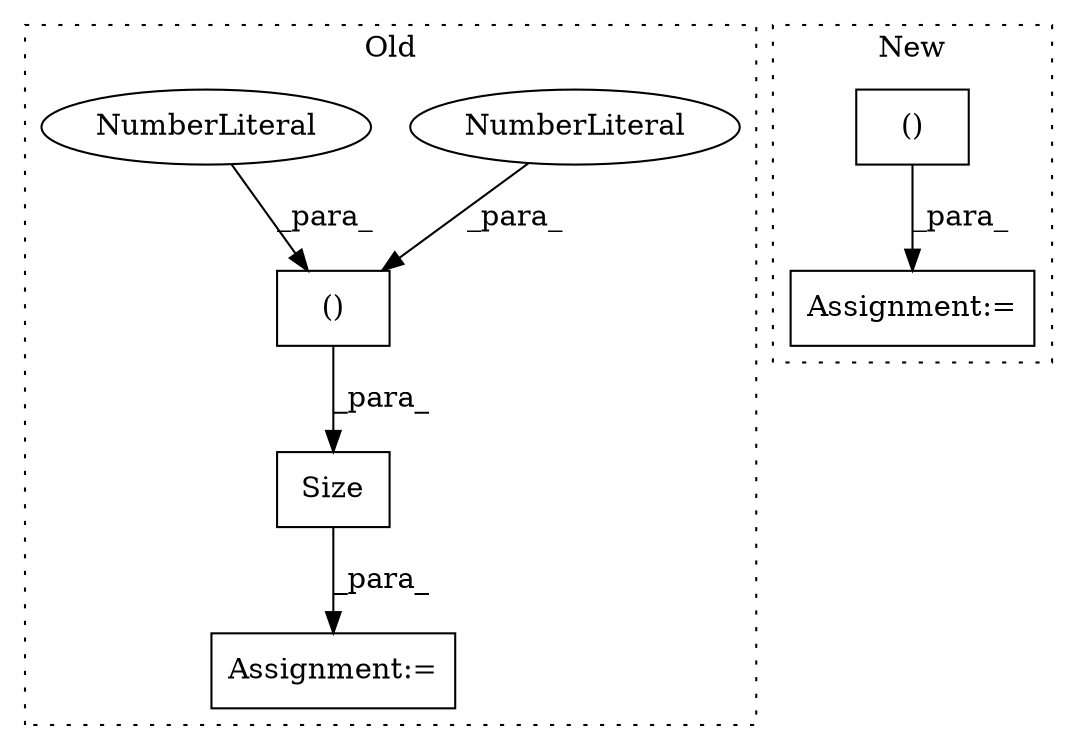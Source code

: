 digraph G {
subgraph cluster0 {
1 [label="Size" a="32" s="11289,11314" l="10,2" shape="box"];
3 [label="Assignment:=" a="7" s="11261" l="1" shape="box"];
5 [label="()" a="106" s="11299" l="15" shape="box"];
6 [label="NumberLiteral" a="34" s="11299" l="1" shape="ellipse"];
7 [label="NumberLiteral" a="34" s="11313" l="1" shape="ellipse"];
label = "Old";
style="dotted";
}
subgraph cluster1 {
2 [label="()" a="106" s="11878" l="36" shape="box"];
4 [label="Assignment:=" a="7" s="11808,11914" l="53,3" shape="box"];
label = "New";
style="dotted";
}
1 -> 3 [label="_para_"];
2 -> 4 [label="_para_"];
5 -> 1 [label="_para_"];
6 -> 5 [label="_para_"];
7 -> 5 [label="_para_"];
}